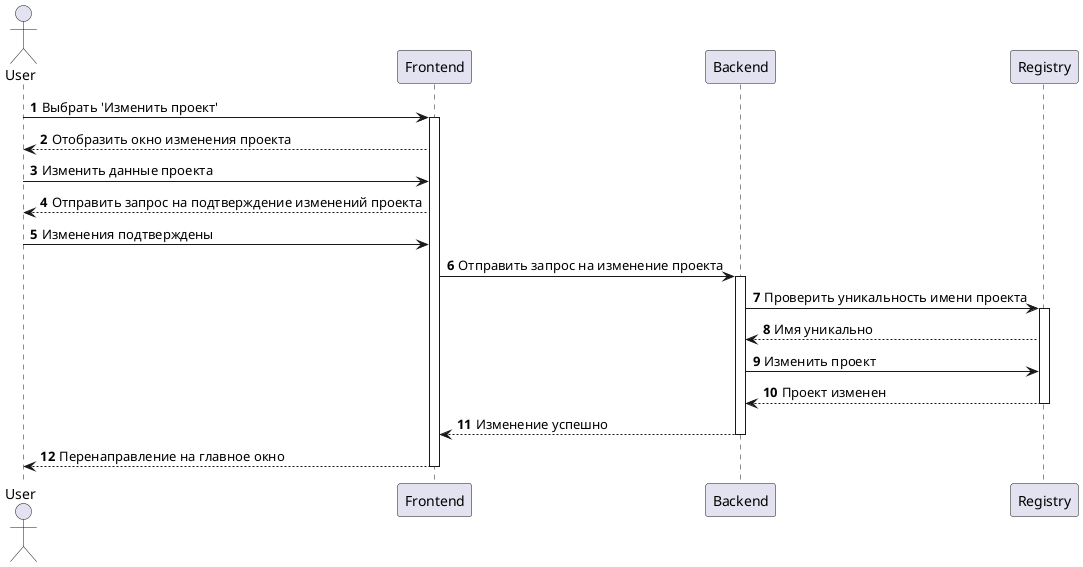 @startuml

autonumber
actor User
participant "Frontend" as Frontend
participant "Backend" as Backend
participant "Registry" as Registry

User -> Frontend: Выбрать 'Изменить проект'
activate Frontend
Frontend --> User: Отобразить окно изменения проекта

User -> Frontend: Изменить данные проекта
Frontend --> User: Отправить запрос на подтверждение изменений проекта
User -> Frontend: Изменения подтверждены
Frontend -> Backend: Отправить запрос на изменение проекта
activate Backend

Backend -> Registry: Проверить уникальность имени проекта
activate Registry
Registry --> Backend: Имя уникально

Backend -> Registry: Изменить проект
Registry --> Backend: Проект изменен
deactivate Registry

Backend --> Frontend: Изменение успешно
deactivate Backend

Frontend --> User: Перенаправление на главное окно
deactivate Frontend
@enduml